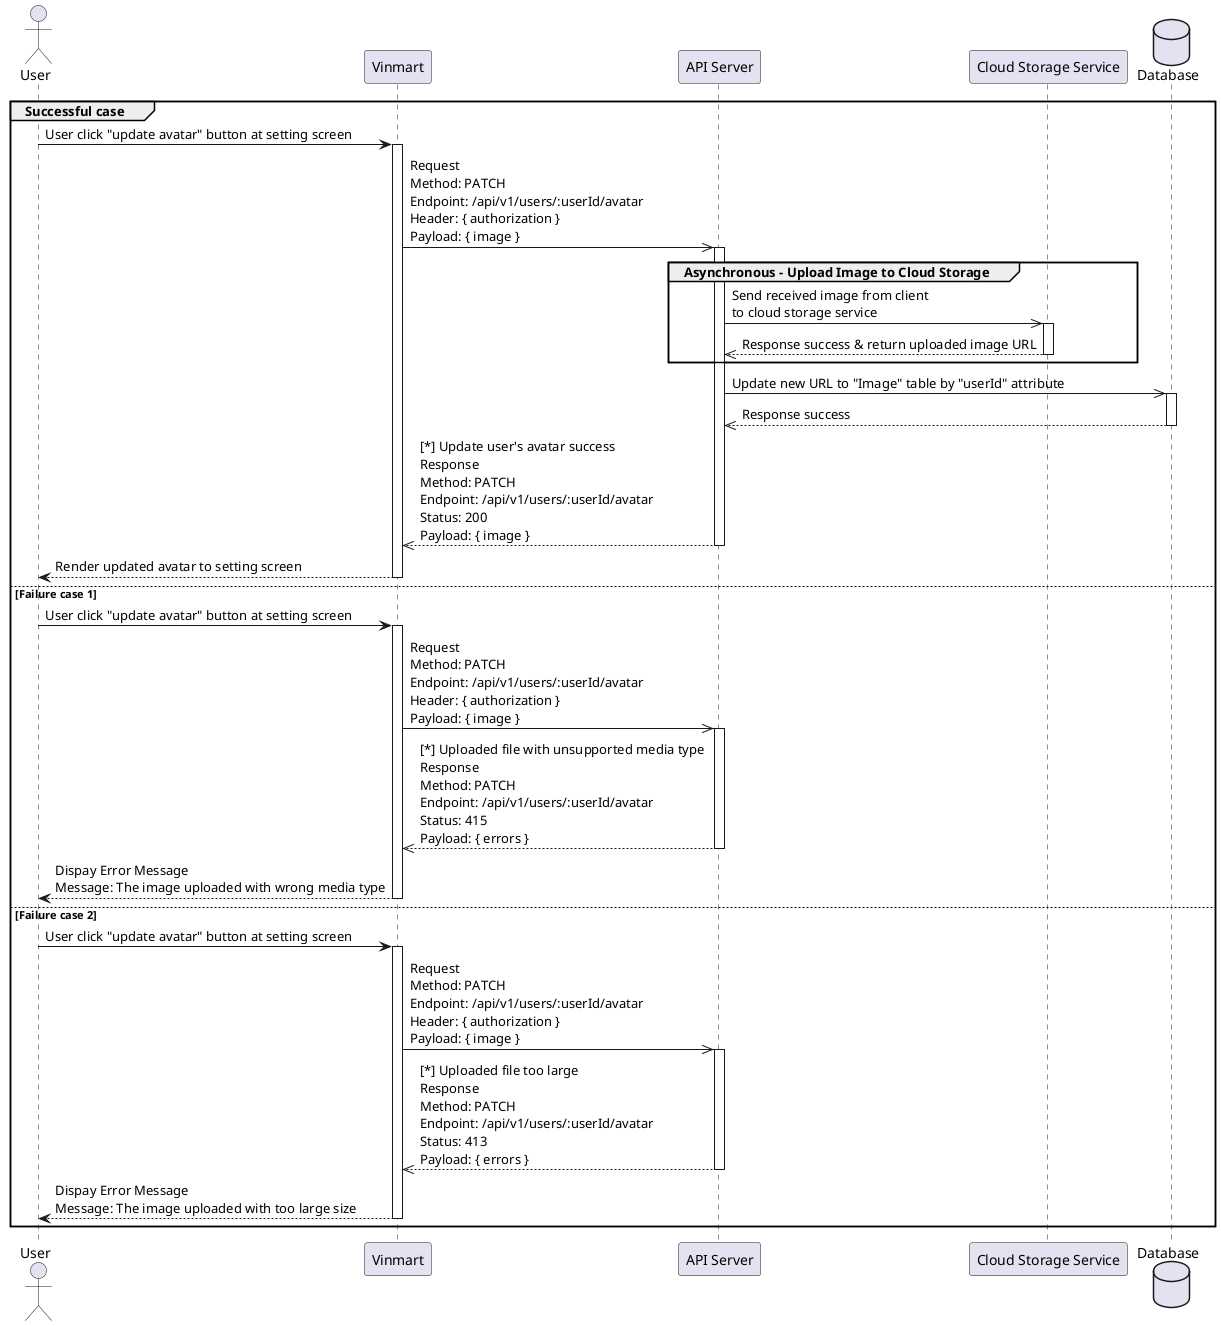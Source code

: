 @startuml

actor User as user
participant "Vinmart" as vinmart
participant "API Server" as apiServer
participant "Cloud Storage Service" as cloudStorageService
database Database as database

group Successful case

user -> vinmart : User click "update avatar" button at setting screen

activate vinmart

vinmart ->> apiServer : Request\nMethod: PATCH \nEndpoint: /api/v1/users/:userId/avatar\nHeader: { authorization }\nPayload: { image }

activate apiServer

group Asynchronous - Upload Image to Cloud Storage

apiServer ->> cloudStorageService: Send received image from client \nto cloud storage service

activate cloudStorageService

cloudStorageService -->> apiServer: Response success & return uploaded image URL

deactivate cloudStorageService

end

apiServer ->> database: Update new URL to "Image" table by "userId" attribute

activate database

database -->> apiServer : Response success

deactivate database

apiServer -->> vinmart : [*] Update user's avatar success\nResponse\nMethod: PATCH \nEndpoint: /api/v1/users/:userId/avatar\nStatus: 200\nPayload: { image }

deactivate apiServer

vinmart --> user : Render updated avatar to setting screen

deactivate vinmart

else Failure case 1

user -> vinmart : User click "update avatar" button at setting screen

activate vinmart

vinmart ->> apiServer : Request\nMethod: PATCH \nEndpoint: /api/v1/users/:userId/avatar\nHeader: { authorization }\nPayload: { image }

activate apiServer

apiServer -->> vinmart : [*] Uploaded file with unsupported media type \nResponse\nMethod: PATCH \nEndpoint: /api/v1/users/:userId/avatar\nStatus: 415\nPayload: { errors }

deactivate apiServer

vinmart --> user: Dispay Error Message\nMessage: The image uploaded with wrong media type

deactivate vinmart

else Failure case 2

user -> vinmart : User click "update avatar" button at setting screen

activate vinmart

vinmart ->> apiServer : Request\nMethod: PATCH \nEndpoint: /api/v1/users/:userId/avatar\nHeader: { authorization }\nPayload: { image }

activate apiServer

apiServer -->> vinmart : [*] Uploaded file too large\nResponse\nMethod: PATCH \nEndpoint: /api/v1/users/:userId/avatar\nStatus: 413\nPayload: { errors }

deactivate apiServer

vinmart --> user: Dispay Error Message\nMessage: The image uploaded with too large size

deactivate vinmart

end

@enduml